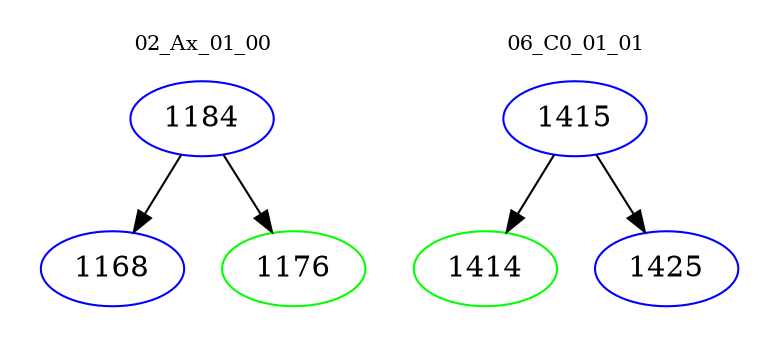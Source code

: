 digraph{
subgraph cluster_0 {
color = white
label = "02_Ax_01_00";
fontsize=10;
T0_1184 [label="1184", color="blue"]
T0_1184 -> T0_1168 [color="black"]
T0_1168 [label="1168", color="blue"]
T0_1184 -> T0_1176 [color="black"]
T0_1176 [label="1176", color="green"]
}
subgraph cluster_1 {
color = white
label = "06_C0_01_01";
fontsize=10;
T1_1415 [label="1415", color="blue"]
T1_1415 -> T1_1414 [color="black"]
T1_1414 [label="1414", color="green"]
T1_1415 -> T1_1425 [color="black"]
T1_1425 [label="1425", color="blue"]
}
}
